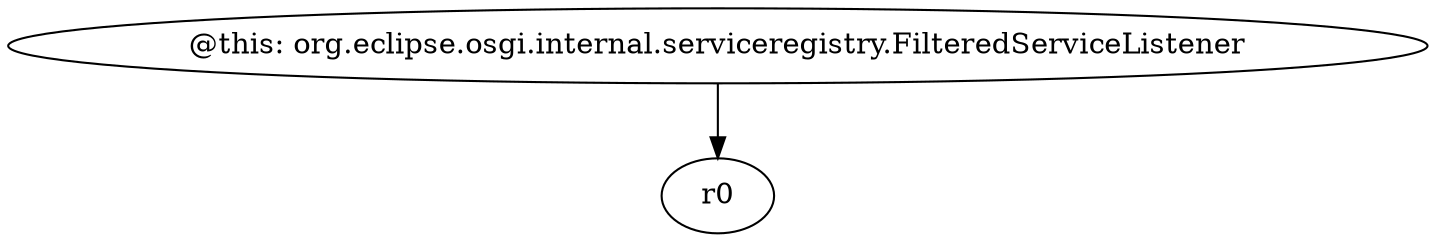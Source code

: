 digraph g {
0[label="@this: org.eclipse.osgi.internal.serviceregistry.FilteredServiceListener"]
1[label="r0"]
0->1[label=""]
}